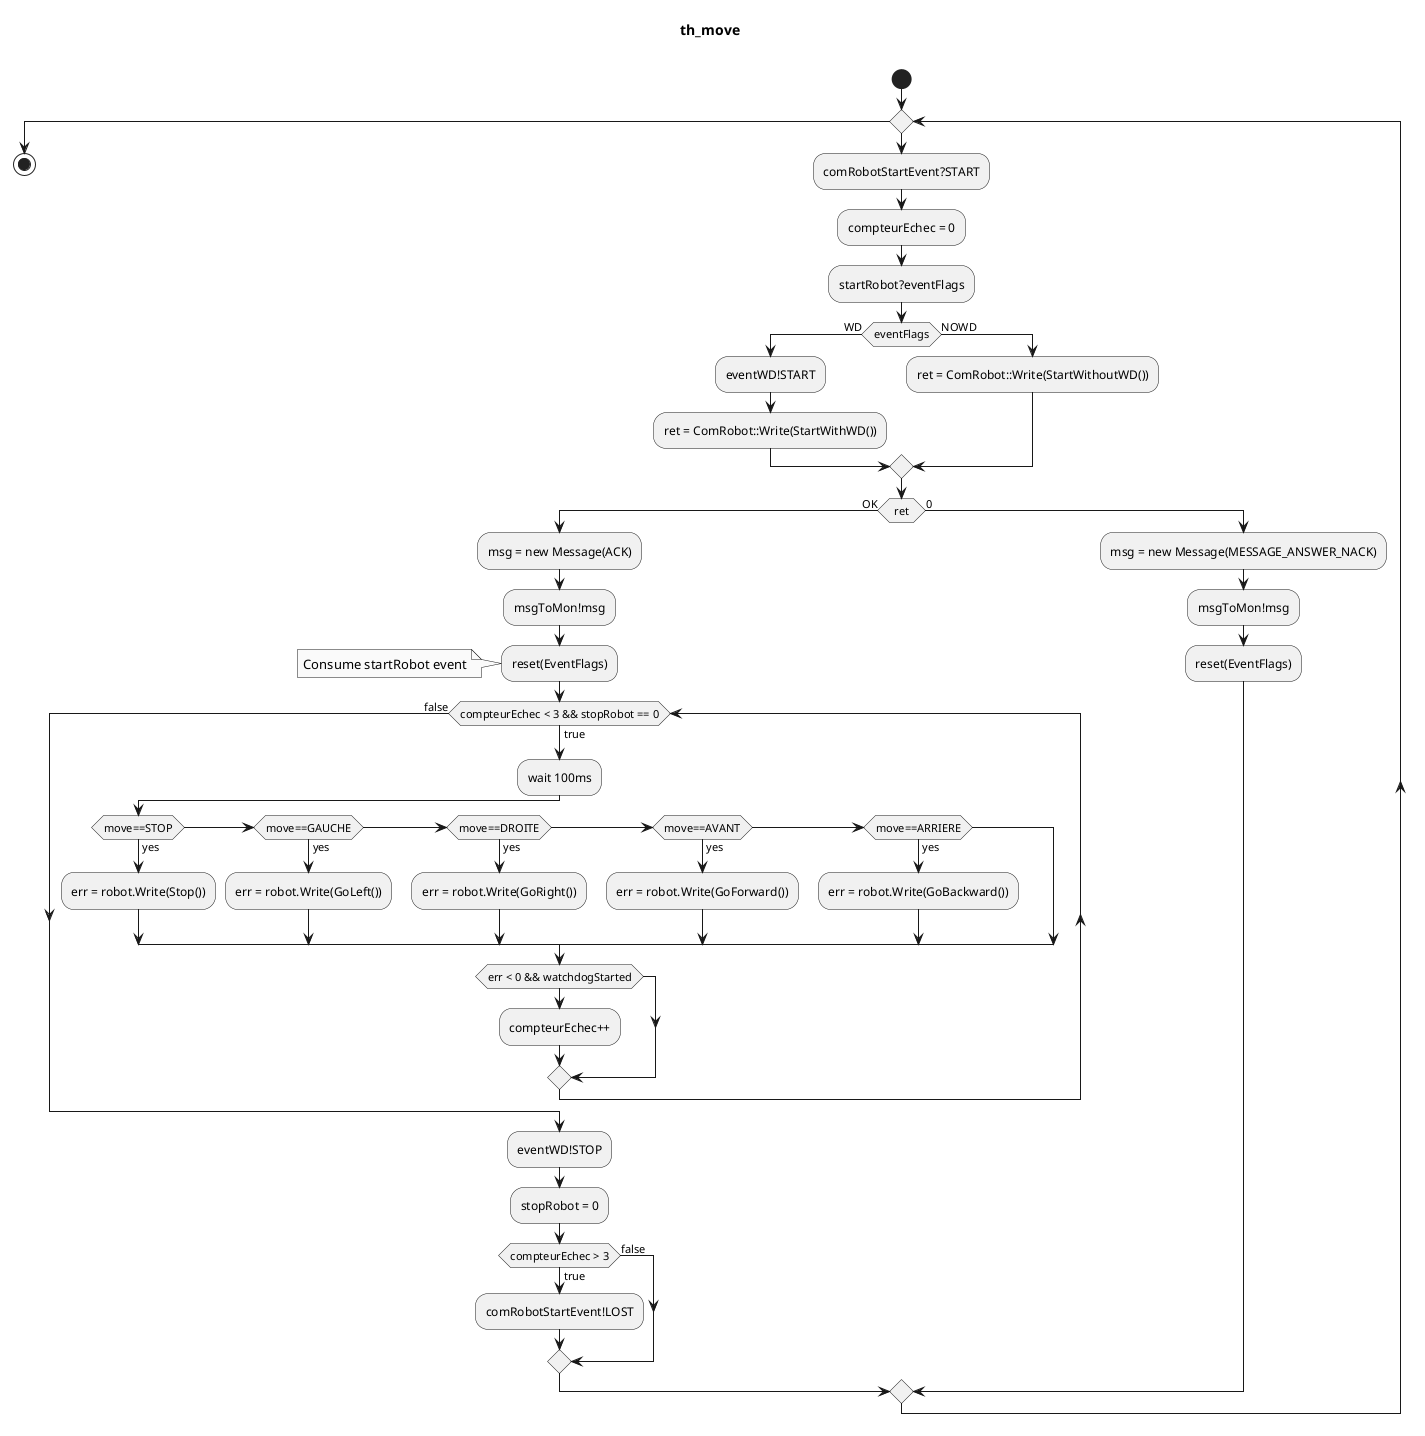 @startuml

skinparam monochrome true
title th_move \n


start

while ()
    :comRobotStartEvent?START;
    :compteurEchec = 0;

    :startRobot?eventFlags;

    if (eventFlags) then (WD)
        :eventWD!START;
        :ret = ComRobot::Write(StartWithWD());
    else (NOWD)
        :ret = ComRobot::Write(StartWithoutWD());
    endif

    if (ret) then (OK)

        :msg = new Message(ACK);
        :msgToMon!msg;
        :reset(EventFlags);
        note : Consume startRobot event

        while (compteurEchec < 3 && stopRobot == 0) is (true)
            :wait 100ms;
            if (move==STOP) then (yes)
                :err = robot.Write(Stop());
            elseif (move==GAUCHE) then (yes)
                :err = robot.Write(GoLeft());
            elseif (move==DROITE) then (yes)
                :err = robot.Write(GoRight());
            elseif (move==AVANT) then (yes)
                :err = robot.Write(GoForward());
            elseif (move==ARRIERE) then (yes)
                :err = robot.Write(GoBackward());
            endif
            if (err < 0 && watchdogStarted) then
                :compteurEchec++;
            endif
        endwhile (false)
        :eventWD!STOP;
        :stopRobot = 0;

        if (compteurEchec > 3) then (true)
            ':comRobotStartEvent!STOP;
            'note
            '    evite de rerentrer dans le début du thread
            '    si on sait qu'on coupe la com à cause du temps de traitement
            '    de th_com_robot
            'endnote
            :comRobotStartEvent!LOST;
        else (false)
        endif
    else (0)
        :msg = new Message(MESSAGE_ANSWER_NACK);
        :msgToMon!msg;
        :reset(EventFlags);
    endif
endwhile
stop
@enduml
